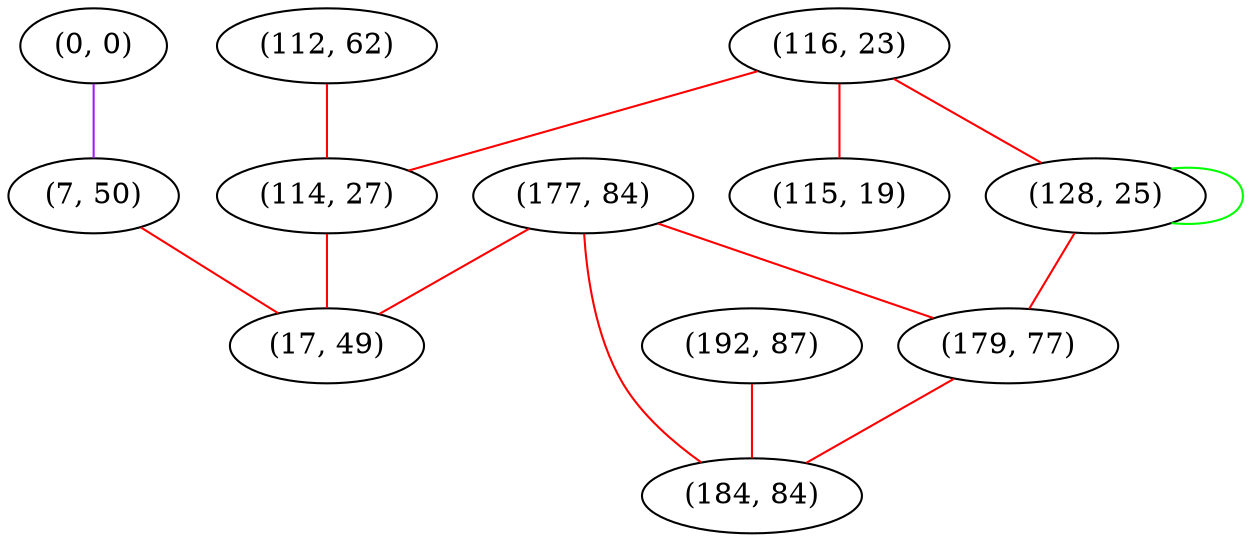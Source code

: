 graph "" {
"(116, 23)";
"(0, 0)";
"(115, 19)";
"(128, 25)";
"(112, 62)";
"(114, 27)";
"(177, 84)";
"(7, 50)";
"(179, 77)";
"(17, 49)";
"(192, 87)";
"(184, 84)";
"(116, 23)" -- "(128, 25)"  [color=red, key=0, weight=1];
"(116, 23)" -- "(114, 27)"  [color=red, key=0, weight=1];
"(116, 23)" -- "(115, 19)"  [color=red, key=0, weight=1];
"(0, 0)" -- "(7, 50)"  [color=purple, key=0, weight=4];
"(128, 25)" -- "(128, 25)"  [color=green, key=0, weight=2];
"(128, 25)" -- "(179, 77)"  [color=red, key=0, weight=1];
"(112, 62)" -- "(114, 27)"  [color=red, key=0, weight=1];
"(114, 27)" -- "(17, 49)"  [color=red, key=0, weight=1];
"(177, 84)" -- "(179, 77)"  [color=red, key=0, weight=1];
"(177, 84)" -- "(17, 49)"  [color=red, key=0, weight=1];
"(177, 84)" -- "(184, 84)"  [color=red, key=0, weight=1];
"(7, 50)" -- "(17, 49)"  [color=red, key=0, weight=1];
"(179, 77)" -- "(184, 84)"  [color=red, key=0, weight=1];
"(192, 87)" -- "(184, 84)"  [color=red, key=0, weight=1];
}
